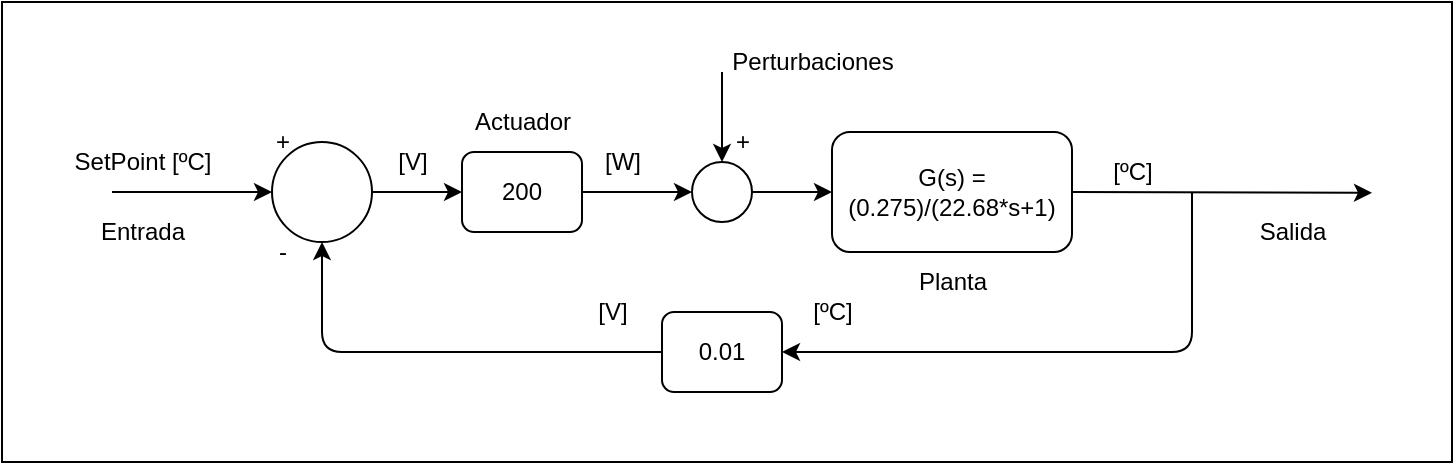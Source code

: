 <mxfile>
    <diagram id="0t04BWnCj0_6QdVfBUue" name="Page-1">
        <mxGraphModel dx="896" dy="645" grid="1" gridSize="10" guides="1" tooltips="1" connect="1" arrows="1" fold="1" page="1" pageScale="1" pageWidth="850" pageHeight="1100" math="0" shadow="0">
            <root>
                <mxCell id="0"/>
                <mxCell id="1" parent="0"/>
                <mxCell id="2" value="" style="whiteSpace=wrap;html=1;" vertex="1" parent="1">
                    <mxGeometry x="165" y="275" width="725" height="230" as="geometry"/>
                </mxCell>
                <mxCell id="3" style="edgeStyle=none;html=1;exitX=1;exitY=0.5;exitDx=0;exitDy=0;" edge="1" parent="1" source="4">
                    <mxGeometry relative="1" as="geometry">
                        <mxPoint x="850" y="370.429" as="targetPoint"/>
                        <Array as="points"/>
                    </mxGeometry>
                </mxCell>
                <mxCell id="4" value="&lt;div&gt;&amp;nbsp; &amp;nbsp; &amp;nbsp; &amp;nbsp; &amp;nbsp; &amp;nbsp;&lt;/div&gt;G(s) = (0.275)/(22.68*s+1)&lt;div&gt;&lt;br&gt;&lt;/div&gt;" style="rounded=1;whiteSpace=wrap;html=1;" vertex="1" parent="1">
                    <mxGeometry x="580" y="340" width="120" height="60" as="geometry"/>
                </mxCell>
                <mxCell id="5" style="edgeStyle=none;html=1;exitX=1;exitY=0.5;exitDx=0;exitDy=0;entryX=0;entryY=0.5;entryDx=0;entryDy=0;" edge="1" parent="1" source="6" target="24">
                    <mxGeometry relative="1" as="geometry"/>
                </mxCell>
                <mxCell id="6" value="200" style="rounded=1;whiteSpace=wrap;html=1;" vertex="1" parent="1">
                    <mxGeometry x="395" y="350" width="60" height="40" as="geometry"/>
                </mxCell>
                <mxCell id="7" value="" style="edgeStyle=none;html=1;entryX=1;entryY=0.5;entryDx=0;entryDy=0;" edge="1" parent="1" target="9">
                    <mxGeometry relative="1" as="geometry">
                        <mxPoint x="760" y="370" as="sourcePoint"/>
                        <mxPoint x="700" y="479.29" as="targetPoint"/>
                        <Array as="points">
                            <mxPoint x="760" y="450"/>
                        </Array>
                    </mxGeometry>
                </mxCell>
                <mxCell id="8" style="edgeStyle=none;html=1;exitX=0;exitY=0.5;exitDx=0;exitDy=0;entryX=0.5;entryY=1;entryDx=0;entryDy=0;" edge="1" parent="1" source="9" target="10">
                    <mxGeometry relative="1" as="geometry">
                        <Array as="points">
                            <mxPoint x="325" y="450"/>
                        </Array>
                    </mxGeometry>
                </mxCell>
                <mxCell id="9" value="0.01" style="rounded=1;whiteSpace=wrap;html=1;" vertex="1" parent="1">
                    <mxGeometry x="495" y="430" width="60" height="40" as="geometry"/>
                </mxCell>
                <mxCell id="10" value="" style="ellipse;whiteSpace=wrap;html=1;" vertex="1" parent="1">
                    <mxGeometry x="300" y="345" width="50" height="50" as="geometry"/>
                </mxCell>
                <mxCell id="11" style="edgeStyle=none;html=1;exitX=1;exitY=0.5;exitDx=0;exitDy=0;entryX=0;entryY=0.5;entryDx=0;entryDy=0;" edge="1" parent="1" source="10" target="6">
                    <mxGeometry relative="1" as="geometry">
                        <mxPoint x="300" y="370" as="sourcePoint"/>
                    </mxGeometry>
                </mxCell>
                <mxCell id="12" value="[ºC]" style="text;html=1;align=center;verticalAlign=middle;resizable=0;points=[];autosize=1;strokeColor=none;fillColor=none;" vertex="1" parent="1">
                    <mxGeometry x="710" y="345" width="40" height="30" as="geometry"/>
                </mxCell>
                <mxCell id="13" value="[ºC]" style="text;html=1;align=center;verticalAlign=middle;resizable=0;points=[];autosize=1;strokeColor=none;fillColor=none;" vertex="1" parent="1">
                    <mxGeometry x="560" y="415" width="40" height="30" as="geometry"/>
                </mxCell>
                <mxCell id="14" value="[V]" style="text;html=1;align=center;verticalAlign=middle;resizable=0;points=[];autosize=1;strokeColor=none;fillColor=none;" vertex="1" parent="1">
                    <mxGeometry x="450" y="415" width="40" height="30" as="geometry"/>
                </mxCell>
                <mxCell id="15" value="" style="edgeStyle=none;orthogonalLoop=1;jettySize=auto;html=1;entryX=0;entryY=0.5;entryDx=0;entryDy=0;" edge="1" parent="1" target="10">
                    <mxGeometry width="100" relative="1" as="geometry">
                        <mxPoint x="220" y="370" as="sourcePoint"/>
                        <mxPoint x="165" y="370" as="targetPoint"/>
                        <Array as="points"/>
                    </mxGeometry>
                </mxCell>
                <mxCell id="16" value="Entrada" style="text;html=1;align=center;verticalAlign=middle;resizable=0;points=[];autosize=1;strokeColor=none;fillColor=none;" vertex="1" parent="1">
                    <mxGeometry x="200" y="375" width="70" height="30" as="geometry"/>
                </mxCell>
                <mxCell id="17" value="SetPoint [ºC]" style="text;html=1;align=center;verticalAlign=middle;resizable=0;points=[];autosize=1;strokeColor=none;fillColor=none;" vertex="1" parent="1">
                    <mxGeometry x="190" y="340" width="90" height="30" as="geometry"/>
                </mxCell>
                <mxCell id="18" value="+" style="text;html=1;align=center;verticalAlign=middle;resizable=0;points=[];autosize=1;strokeColor=none;fillColor=none;" vertex="1" parent="1">
                    <mxGeometry x="290" y="330" width="30" height="30" as="geometry"/>
                </mxCell>
                <mxCell id="19" value="-" style="text;html=1;align=center;verticalAlign=middle;resizable=0;points=[];autosize=1;strokeColor=none;fillColor=none;" vertex="1" parent="1">
                    <mxGeometry x="290" y="385" width="30" height="30" as="geometry"/>
                </mxCell>
                <mxCell id="20" value="[V]" style="text;html=1;align=center;verticalAlign=middle;resizable=0;points=[];autosize=1;strokeColor=none;fillColor=none;" vertex="1" parent="1">
                    <mxGeometry x="350" y="340" width="40" height="30" as="geometry"/>
                </mxCell>
                <mxCell id="21" value="[W]" style="text;html=1;align=center;verticalAlign=middle;resizable=0;points=[];autosize=1;strokeColor=none;fillColor=none;" vertex="1" parent="1">
                    <mxGeometry x="455" y="340" width="40" height="30" as="geometry"/>
                </mxCell>
                <mxCell id="22" value="Salida" style="text;html=1;align=center;verticalAlign=middle;resizable=0;points=[];autosize=1;strokeColor=none;fillColor=none;" vertex="1" parent="1">
                    <mxGeometry x="780" y="375" width="60" height="30" as="geometry"/>
                </mxCell>
                <mxCell id="23" style="edgeStyle=none;html=1;exitX=1;exitY=0.5;exitDx=0;exitDy=0;entryX=0;entryY=0.5;entryDx=0;entryDy=0;" edge="1" parent="1" source="24" target="4">
                    <mxGeometry relative="1" as="geometry"/>
                </mxCell>
                <mxCell id="24" value="" style="ellipse;whiteSpace=wrap;html=1;" vertex="1" parent="1">
                    <mxGeometry x="510" y="355" width="30" height="30" as="geometry"/>
                </mxCell>
                <mxCell id="25" value="+" style="text;html=1;align=center;verticalAlign=middle;resizable=0;points=[];autosize=1;strokeColor=none;fillColor=none;" vertex="1" parent="1">
                    <mxGeometry x="520" y="330" width="30" height="30" as="geometry"/>
                </mxCell>
                <mxCell id="26" value="" style="edgeStyle=none;orthogonalLoop=1;jettySize=auto;html=1;entryX=0.5;entryY=0;entryDx=0;entryDy=0;" edge="1" parent="1" target="24">
                    <mxGeometry width="100" relative="1" as="geometry">
                        <mxPoint x="525" y="310" as="sourcePoint"/>
                        <mxPoint x="540" y="290" as="targetPoint"/>
                        <Array as="points"/>
                    </mxGeometry>
                </mxCell>
                <mxCell id="27" value="Perturbaciones" style="text;html=1;align=center;verticalAlign=middle;resizable=0;points=[];autosize=1;strokeColor=none;fillColor=none;" vertex="1" parent="1">
                    <mxGeometry x="520" y="290" width="100" height="30" as="geometry"/>
                </mxCell>
                <mxCell id="28" value="Planta" style="text;html=1;align=center;verticalAlign=middle;resizable=0;points=[];autosize=1;strokeColor=none;fillColor=none;" vertex="1" parent="1">
                    <mxGeometry x="610" y="400" width="60" height="30" as="geometry"/>
                </mxCell>
                <mxCell id="29" value="Actuador" style="text;html=1;align=center;verticalAlign=middle;resizable=0;points=[];autosize=1;strokeColor=none;fillColor=none;" vertex="1" parent="1">
                    <mxGeometry x="390" y="320" width="70" height="30" as="geometry"/>
                </mxCell>
            </root>
        </mxGraphModel>
    </diagram>
</mxfile>